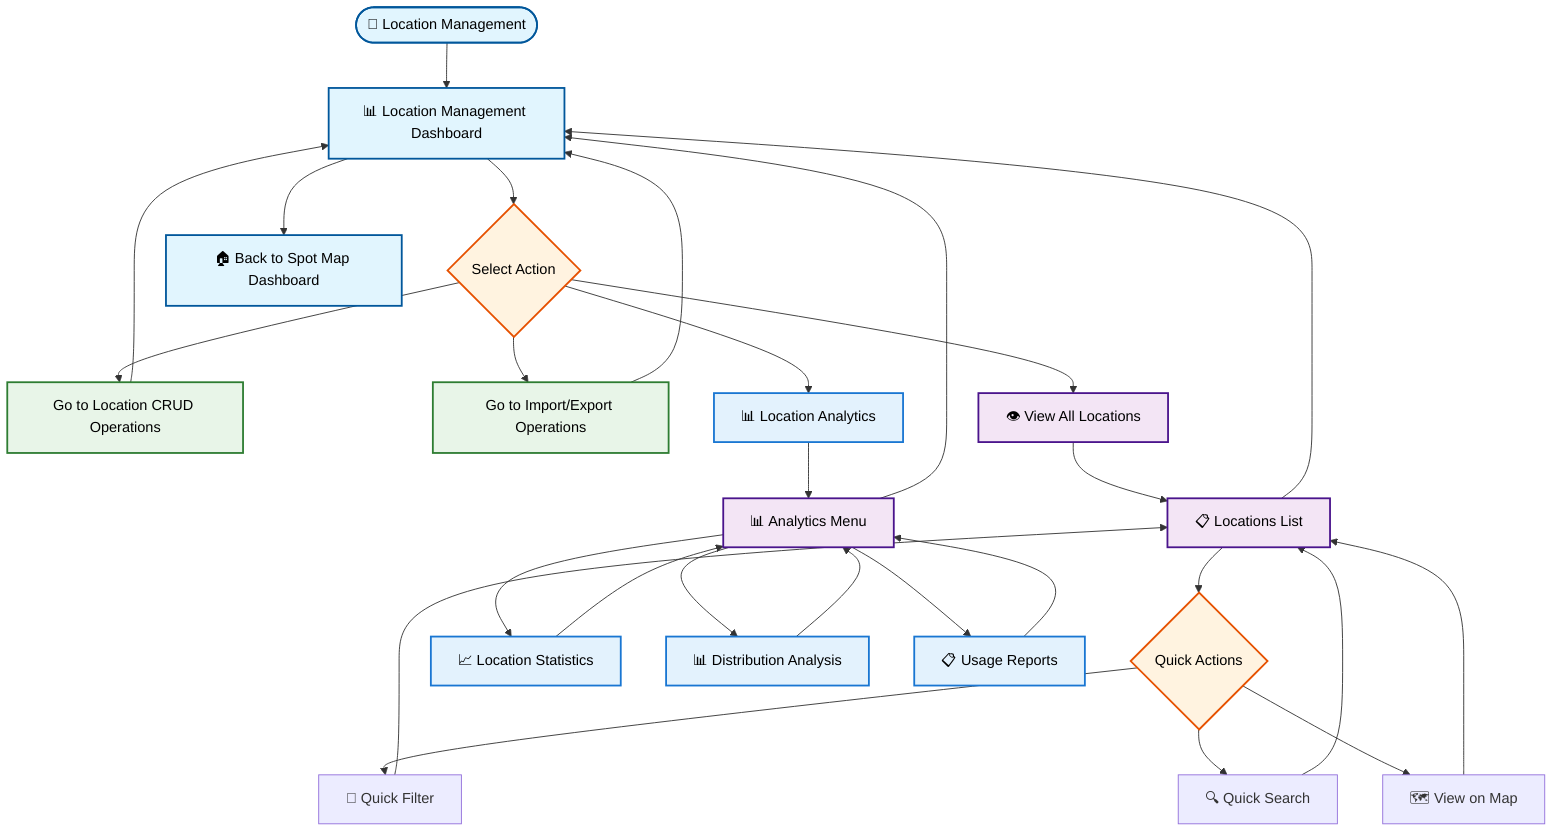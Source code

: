 flowchart TD
    %% Location Management Dashboard - Navigation Hub
    
    Start([📍 Location Management]) --> LocationDashboard[📊 Location Management Dashboard]
    LocationDashboard --> LocationActions{Select Action}
    
    %% Navigate to specific modules
    LocationActions --> LocationCRUDFlow[Go to Location CRUD Operations]
    LocationActions --> LocationImportExportFlow[Go to Import/Export Operations]
    LocationActions --> ViewLocations[👁️ View All Locations]
    LocationActions --> LocationAnalytics[📊 Location Analytics]
    
    %% Simple View Locations (kept here as basic)
    ViewLocations --> LocationsList[📋 Locations List]
    LocationsList --> QuickLocationActions{Quick Actions}
    QuickLocationActions --> QuickFilter[🔽 Quick Filter]
    QuickLocationActions --> QuickSearch[🔍 Quick Search]
    QuickLocationActions --> ViewOnMap[🗺️ View on Map]
    
    %% Location Analytics (simple overview)
    LocationAnalytics --> AnalyticsMenu[📊 Analytics Menu]
    AnalyticsMenu --> LocationStatistics[📈 Location Statistics]
    AnalyticsMenu --> DistributionAnalysis[📊 Distribution Analysis]
    AnalyticsMenu --> UsageReports[📋 Usage Reports]
    
    %% Return paths
    LocationCRUDFlow --> LocationDashboard
    LocationImportExportFlow --> LocationDashboard
    QuickFilter --> LocationsList
    QuickSearch --> LocationsList
    ViewOnMap --> LocationsList
    LocationsList --> LocationDashboard
    LocationStatistics --> AnalyticsMenu
    DistributionAnalysis --> AnalyticsMenu
    UsageReports --> AnalyticsMenu
    AnalyticsMenu --> LocationDashboard
    
    %% Back to main dashboard
    LocationDashboard --> Dashboard[🏠 Back to Spot Map Dashboard]
    
    %% Styling
    classDef startEnd fill:#e1f5fe,stroke:#01579b,stroke-width:2px,color:#000
    classDef process fill:#f3e5f5,stroke:#4a148c,stroke-width:2px,color:#000
    classDef decision fill:#fff3e0,stroke:#e65100,stroke-width:2px,color:#000
    classDef navigation fill:#e8f5e8,stroke:#2e7d32,stroke-width:2px,color:#000
    classDef analytics fill:#e3f2fd,stroke:#1976d2,stroke-width:2px,color:#000
    
    class Start,Dashboard,LocationDashboard startEnd
    class ViewLocations,LocationsList,AnalyticsMenu process
    class LocationActions,QuickLocationActions decision
    class LocationCRUDFlow,LocationImportExportFlow navigation
    class LocationAnalytics,LocationStatistics,DistributionAnalysis,UsageReports analytics